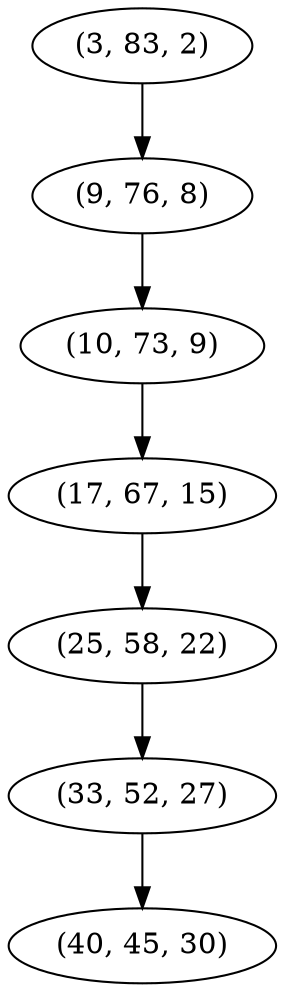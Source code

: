 digraph tree {
    "(3, 83, 2)";
    "(9, 76, 8)";
    "(10, 73, 9)";
    "(17, 67, 15)";
    "(25, 58, 22)";
    "(33, 52, 27)";
    "(40, 45, 30)";
    "(3, 83, 2)" -> "(9, 76, 8)";
    "(9, 76, 8)" -> "(10, 73, 9)";
    "(10, 73, 9)" -> "(17, 67, 15)";
    "(17, 67, 15)" -> "(25, 58, 22)";
    "(25, 58, 22)" -> "(33, 52, 27)";
    "(33, 52, 27)" -> "(40, 45, 30)";
}
